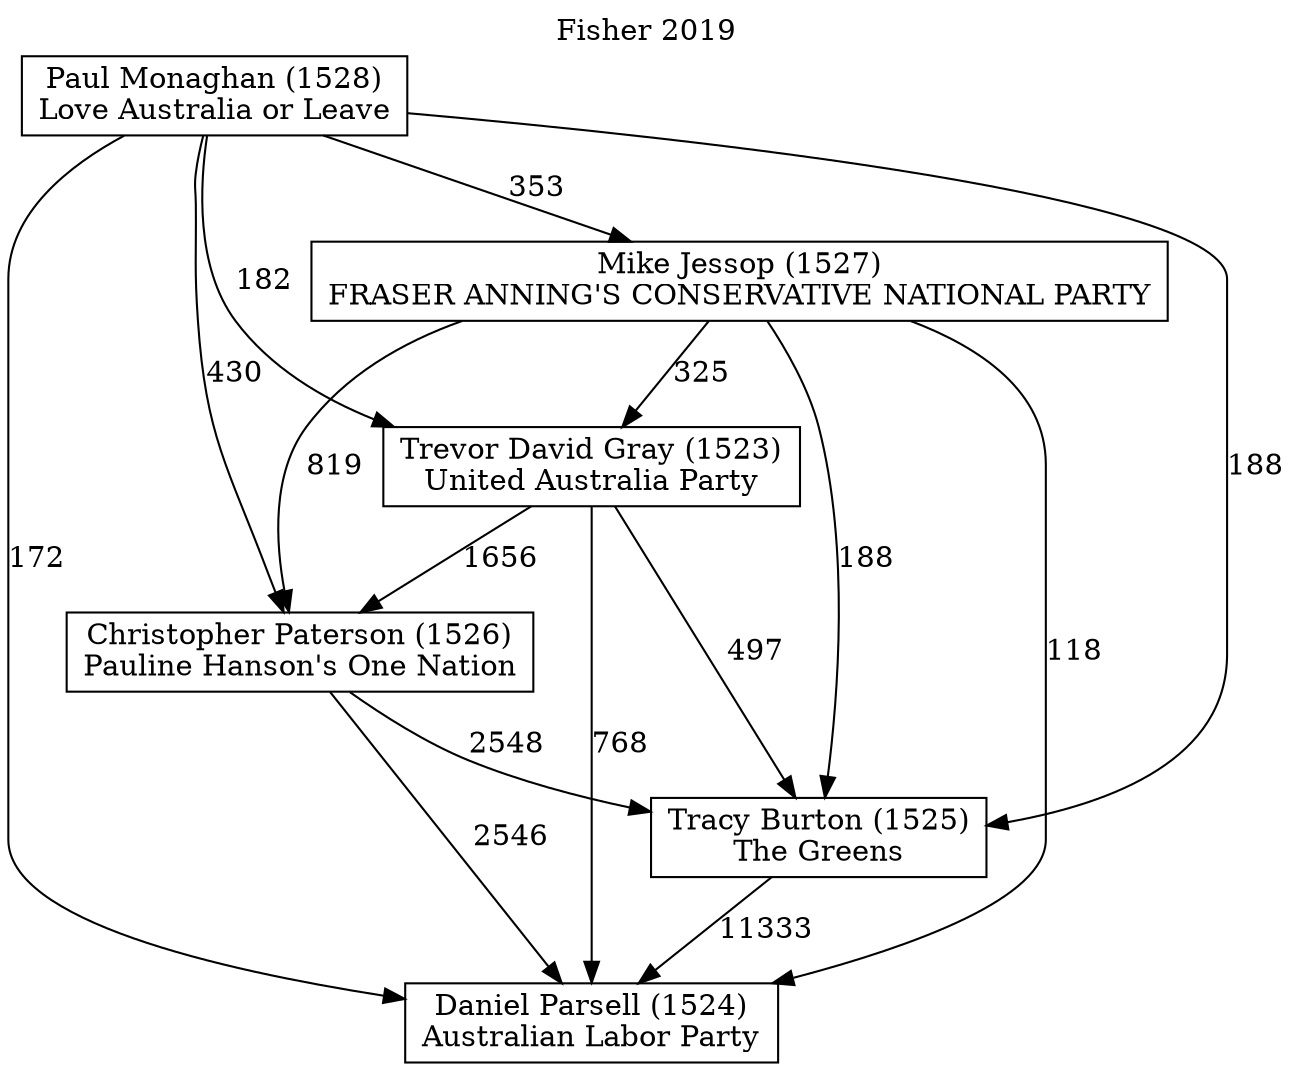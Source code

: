 // House preference flow
digraph "Daniel Parsell (1524)_Fisher_2019" {
	graph [label="Fisher 2019" labelloc=t mclimit=10]
	node [shape=box]
	"Daniel Parsell (1524)" [label="Daniel Parsell (1524)
Australian Labor Party"]
	"Tracy Burton (1525)" [label="Tracy Burton (1525)
The Greens"]
	"Christopher Paterson (1526)" [label="Christopher Paterson (1526)
Pauline Hanson's One Nation"]
	"Trevor David Gray (1523)" [label="Trevor David Gray (1523)
United Australia Party"]
	"Mike Jessop (1527)" [label="Mike Jessop (1527)
FRASER ANNING'S CONSERVATIVE NATIONAL PARTY"]
	"Paul Monaghan (1528)" [label="Paul Monaghan (1528)
Love Australia or Leave"]
	"Tracy Burton (1525)" -> "Daniel Parsell (1524)" [label=11333]
	"Christopher Paterson (1526)" -> "Tracy Burton (1525)" [label=2548]
	"Trevor David Gray (1523)" -> "Christopher Paterson (1526)" [label=1656]
	"Mike Jessop (1527)" -> "Trevor David Gray (1523)" [label=325]
	"Paul Monaghan (1528)" -> "Mike Jessop (1527)" [label=353]
	"Christopher Paterson (1526)" -> "Daniel Parsell (1524)" [label=2546]
	"Trevor David Gray (1523)" -> "Daniel Parsell (1524)" [label=768]
	"Mike Jessop (1527)" -> "Daniel Parsell (1524)" [label=118]
	"Paul Monaghan (1528)" -> "Daniel Parsell (1524)" [label=172]
	"Paul Monaghan (1528)" -> "Trevor David Gray (1523)" [label=182]
	"Mike Jessop (1527)" -> "Christopher Paterson (1526)" [label=819]
	"Paul Monaghan (1528)" -> "Christopher Paterson (1526)" [label=430]
	"Trevor David Gray (1523)" -> "Tracy Burton (1525)" [label=497]
	"Mike Jessop (1527)" -> "Tracy Burton (1525)" [label=188]
	"Paul Monaghan (1528)" -> "Tracy Burton (1525)" [label=188]
}
